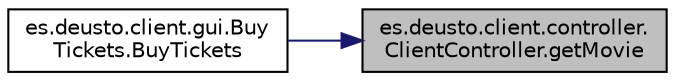 digraph "es.deusto.client.controller.ClientController.getMovie"
{
 // LATEX_PDF_SIZE
  edge [fontname="Helvetica",fontsize="10",labelfontname="Helvetica",labelfontsize="10"];
  node [fontname="Helvetica",fontsize="10",shape=record];
  rankdir="RL";
  Node18 [label="es.deusto.client.controller.\lClientController.getMovie",height=0.2,width=0.4,color="black", fillcolor="grey75", style="filled", fontcolor="black",tooltip=" "];
  Node18 -> Node19 [dir="back",color="midnightblue",fontsize="10",style="solid"];
  Node19 [label="es.deusto.client.gui.Buy\lTickets.BuyTickets",height=0.2,width=0.4,color="black", fillcolor="white", style="filled",URL="$classes_1_1deusto_1_1client_1_1gui_1_1_buy_tickets.html#a550c5b4787c8ffd333049cf8d6c32e48",tooltip=" "];
}
